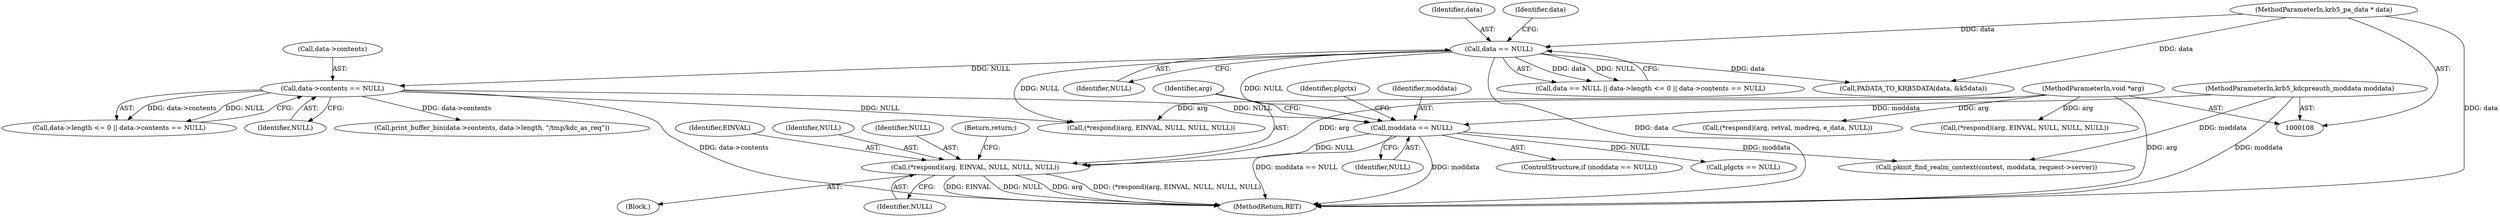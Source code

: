 digraph "0_krb5_e3b5a5e5267818c97750b266df50b6a3d4649604_1@pointer" {
"1000213" [label="(Call,(*respond)(arg, EINVAL, NULL, NULL, NULL))"];
"1000118" [label="(MethodParameterIn,void *arg)"];
"1000209" [label="(Call,moddata == NULL)"];
"1000116" [label="(MethodParameterIn,krb5_kdcpreauth_moddata moddata)"];
"1000186" [label="(Call,data == NULL)"];
"1000113" [label="(MethodParameterIn,krb5_pa_data * data)"];
"1000195" [label="(Call,data->contents == NULL)"];
"1000187" [label="(Identifier,data)"];
"1000219" [label="(Return,return;)"];
"1000113" [label="(MethodParameterIn,krb5_pa_data * data)"];
"1000192" [label="(Identifier,data)"];
"1000185" [label="(Call,data == NULL || data->length <= 0 || data->contents == NULL)"];
"1000209" [label="(Call,moddata == NULL)"];
"1000240" [label="(Call,print_buffer_bin(data->contents, data->length, \"/tmp/kdc_as_req\"))"];
"1000186" [label="(Call,data == NULL)"];
"1000212" [label="(Block,)"];
"1000189" [label="(Call,data->length <= 0 || data->contents == NULL)"];
"1000222" [label="(Call,pkinit_find_realm_context(context, moddata, request->server))"];
"1000233" [label="(Call,(*respond)(arg, EINVAL, NULL, NULL, NULL))"];
"1000221" [label="(Identifier,plgctx)"];
"1000199" [label="(Identifier,NULL)"];
"1000953" [label="(MethodReturn,RET)"];
"1000947" [label="(Call,(*respond)(arg, retval, modreq, e_data, NULL))"];
"1000218" [label="(Identifier,NULL)"];
"1000116" [label="(MethodParameterIn,krb5_kdcpreauth_moddata moddata)"];
"1000214" [label="(Identifier,arg)"];
"1000195" [label="(Call,data->contents == NULL)"];
"1000196" [label="(Call,data->contents)"];
"1000208" [label="(ControlStructure,if (moddata == NULL))"];
"1000229" [label="(Call,plgctx == NULL)"];
"1000188" [label="(Identifier,NULL)"];
"1000211" [label="(Identifier,NULL)"];
"1000213" [label="(Call,(*respond)(arg, EINVAL, NULL, NULL, NULL))"];
"1000215" [label="(Identifier,EINVAL)"];
"1000216" [label="(Identifier,NULL)"];
"1000264" [label="(Call,PADATA_TO_KRB5DATA(data, &k5data))"];
"1000201" [label="(Call,(*respond)(arg, EINVAL, NULL, NULL, NULL))"];
"1000118" [label="(MethodParameterIn,void *arg)"];
"1000210" [label="(Identifier,moddata)"];
"1000217" [label="(Identifier,NULL)"];
"1000213" -> "1000212"  [label="AST: "];
"1000213" -> "1000218"  [label="CFG: "];
"1000214" -> "1000213"  [label="AST: "];
"1000215" -> "1000213"  [label="AST: "];
"1000216" -> "1000213"  [label="AST: "];
"1000217" -> "1000213"  [label="AST: "];
"1000218" -> "1000213"  [label="AST: "];
"1000219" -> "1000213"  [label="CFG: "];
"1000213" -> "1000953"  [label="DDG: NULL"];
"1000213" -> "1000953"  [label="DDG: arg"];
"1000213" -> "1000953"  [label="DDG: (*respond)(arg, EINVAL, NULL, NULL, NULL)"];
"1000213" -> "1000953"  [label="DDG: EINVAL"];
"1000118" -> "1000213"  [label="DDG: arg"];
"1000209" -> "1000213"  [label="DDG: NULL"];
"1000118" -> "1000108"  [label="AST: "];
"1000118" -> "1000953"  [label="DDG: arg"];
"1000118" -> "1000201"  [label="DDG: arg"];
"1000118" -> "1000233"  [label="DDG: arg"];
"1000118" -> "1000947"  [label="DDG: arg"];
"1000209" -> "1000208"  [label="AST: "];
"1000209" -> "1000211"  [label="CFG: "];
"1000210" -> "1000209"  [label="AST: "];
"1000211" -> "1000209"  [label="AST: "];
"1000214" -> "1000209"  [label="CFG: "];
"1000221" -> "1000209"  [label="CFG: "];
"1000209" -> "1000953"  [label="DDG: moddata == NULL"];
"1000209" -> "1000953"  [label="DDG: moddata"];
"1000116" -> "1000209"  [label="DDG: moddata"];
"1000186" -> "1000209"  [label="DDG: NULL"];
"1000195" -> "1000209"  [label="DDG: NULL"];
"1000209" -> "1000222"  [label="DDG: moddata"];
"1000209" -> "1000229"  [label="DDG: NULL"];
"1000116" -> "1000108"  [label="AST: "];
"1000116" -> "1000953"  [label="DDG: moddata"];
"1000116" -> "1000222"  [label="DDG: moddata"];
"1000186" -> "1000185"  [label="AST: "];
"1000186" -> "1000188"  [label="CFG: "];
"1000187" -> "1000186"  [label="AST: "];
"1000188" -> "1000186"  [label="AST: "];
"1000192" -> "1000186"  [label="CFG: "];
"1000185" -> "1000186"  [label="CFG: "];
"1000186" -> "1000953"  [label="DDG: data"];
"1000186" -> "1000185"  [label="DDG: data"];
"1000186" -> "1000185"  [label="DDG: NULL"];
"1000113" -> "1000186"  [label="DDG: data"];
"1000186" -> "1000195"  [label="DDG: NULL"];
"1000186" -> "1000201"  [label="DDG: NULL"];
"1000186" -> "1000264"  [label="DDG: data"];
"1000113" -> "1000108"  [label="AST: "];
"1000113" -> "1000953"  [label="DDG: data"];
"1000113" -> "1000264"  [label="DDG: data"];
"1000195" -> "1000189"  [label="AST: "];
"1000195" -> "1000199"  [label="CFG: "];
"1000196" -> "1000195"  [label="AST: "];
"1000199" -> "1000195"  [label="AST: "];
"1000189" -> "1000195"  [label="CFG: "];
"1000195" -> "1000953"  [label="DDG: data->contents"];
"1000195" -> "1000189"  [label="DDG: data->contents"];
"1000195" -> "1000189"  [label="DDG: NULL"];
"1000195" -> "1000201"  [label="DDG: NULL"];
"1000195" -> "1000240"  [label="DDG: data->contents"];
}
